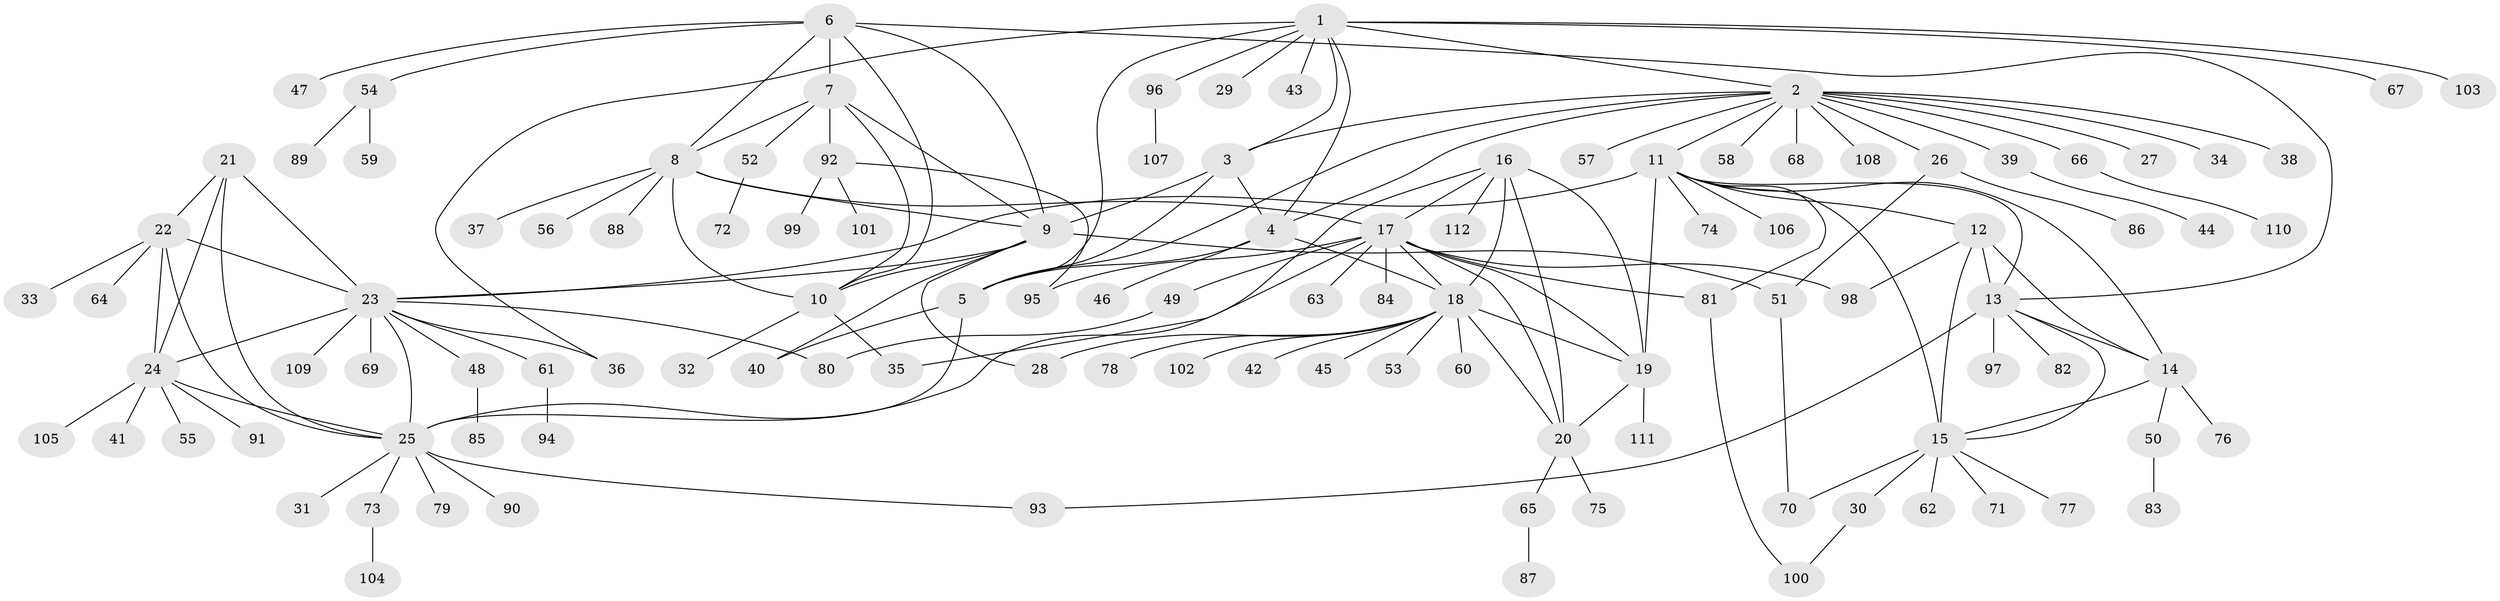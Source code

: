 // coarse degree distribution, {11: 0.03409090909090909, 13: 0.011363636363636364, 10: 0.022727272727272728, 4: 0.056818181818181816, 5: 0.022727272727272728, 7: 0.022727272727272728, 6: 0.011363636363636364, 9: 0.011363636363636364, 8: 0.011363636363636364, 12: 0.022727272727272728, 2: 0.17045454545454544, 1: 0.5909090909090909, 3: 0.011363636363636364}
// Generated by graph-tools (version 1.1) at 2025/42/03/06/25 10:42:15]
// undirected, 112 vertices, 159 edges
graph export_dot {
graph [start="1"]
  node [color=gray90,style=filled];
  1;
  2;
  3;
  4;
  5;
  6;
  7;
  8;
  9;
  10;
  11;
  12;
  13;
  14;
  15;
  16;
  17;
  18;
  19;
  20;
  21;
  22;
  23;
  24;
  25;
  26;
  27;
  28;
  29;
  30;
  31;
  32;
  33;
  34;
  35;
  36;
  37;
  38;
  39;
  40;
  41;
  42;
  43;
  44;
  45;
  46;
  47;
  48;
  49;
  50;
  51;
  52;
  53;
  54;
  55;
  56;
  57;
  58;
  59;
  60;
  61;
  62;
  63;
  64;
  65;
  66;
  67;
  68;
  69;
  70;
  71;
  72;
  73;
  74;
  75;
  76;
  77;
  78;
  79;
  80;
  81;
  82;
  83;
  84;
  85;
  86;
  87;
  88;
  89;
  90;
  91;
  92;
  93;
  94;
  95;
  96;
  97;
  98;
  99;
  100;
  101;
  102;
  103;
  104;
  105;
  106;
  107;
  108;
  109;
  110;
  111;
  112;
  1 -- 2;
  1 -- 3;
  1 -- 4;
  1 -- 5;
  1 -- 29;
  1 -- 36;
  1 -- 43;
  1 -- 67;
  1 -- 96;
  1 -- 103;
  2 -- 3;
  2 -- 4;
  2 -- 5;
  2 -- 11;
  2 -- 26;
  2 -- 27;
  2 -- 34;
  2 -- 38;
  2 -- 39;
  2 -- 57;
  2 -- 58;
  2 -- 66;
  2 -- 68;
  2 -- 108;
  3 -- 4;
  3 -- 5;
  3 -- 9;
  4 -- 5;
  4 -- 18;
  4 -- 46;
  5 -- 25;
  5 -- 40;
  6 -- 7;
  6 -- 8;
  6 -- 9;
  6 -- 10;
  6 -- 13;
  6 -- 47;
  6 -- 54;
  7 -- 8;
  7 -- 9;
  7 -- 10;
  7 -- 52;
  7 -- 92;
  8 -- 9;
  8 -- 10;
  8 -- 17;
  8 -- 37;
  8 -- 56;
  8 -- 88;
  9 -- 10;
  9 -- 23;
  9 -- 28;
  9 -- 40;
  9 -- 51;
  10 -- 32;
  10 -- 35;
  11 -- 12;
  11 -- 13;
  11 -- 14;
  11 -- 15;
  11 -- 19;
  11 -- 23;
  11 -- 74;
  11 -- 81;
  11 -- 106;
  12 -- 13;
  12 -- 14;
  12 -- 15;
  12 -- 98;
  13 -- 14;
  13 -- 15;
  13 -- 82;
  13 -- 93;
  13 -- 97;
  14 -- 15;
  14 -- 50;
  14 -- 76;
  15 -- 30;
  15 -- 62;
  15 -- 70;
  15 -- 71;
  15 -- 77;
  16 -- 17;
  16 -- 18;
  16 -- 19;
  16 -- 20;
  16 -- 25;
  16 -- 112;
  17 -- 18;
  17 -- 19;
  17 -- 20;
  17 -- 35;
  17 -- 49;
  17 -- 63;
  17 -- 81;
  17 -- 84;
  17 -- 95;
  17 -- 98;
  18 -- 19;
  18 -- 20;
  18 -- 28;
  18 -- 42;
  18 -- 45;
  18 -- 53;
  18 -- 60;
  18 -- 78;
  18 -- 102;
  19 -- 20;
  19 -- 111;
  20 -- 65;
  20 -- 75;
  21 -- 22;
  21 -- 23;
  21 -- 24;
  21 -- 25;
  22 -- 23;
  22 -- 24;
  22 -- 25;
  22 -- 33;
  22 -- 64;
  23 -- 24;
  23 -- 25;
  23 -- 36;
  23 -- 48;
  23 -- 61;
  23 -- 69;
  23 -- 80;
  23 -- 109;
  24 -- 25;
  24 -- 41;
  24 -- 55;
  24 -- 91;
  24 -- 105;
  25 -- 31;
  25 -- 73;
  25 -- 79;
  25 -- 90;
  25 -- 93;
  26 -- 51;
  26 -- 86;
  30 -- 100;
  39 -- 44;
  48 -- 85;
  49 -- 80;
  50 -- 83;
  51 -- 70;
  52 -- 72;
  54 -- 59;
  54 -- 89;
  61 -- 94;
  65 -- 87;
  66 -- 110;
  73 -- 104;
  81 -- 100;
  92 -- 95;
  92 -- 99;
  92 -- 101;
  96 -- 107;
}
